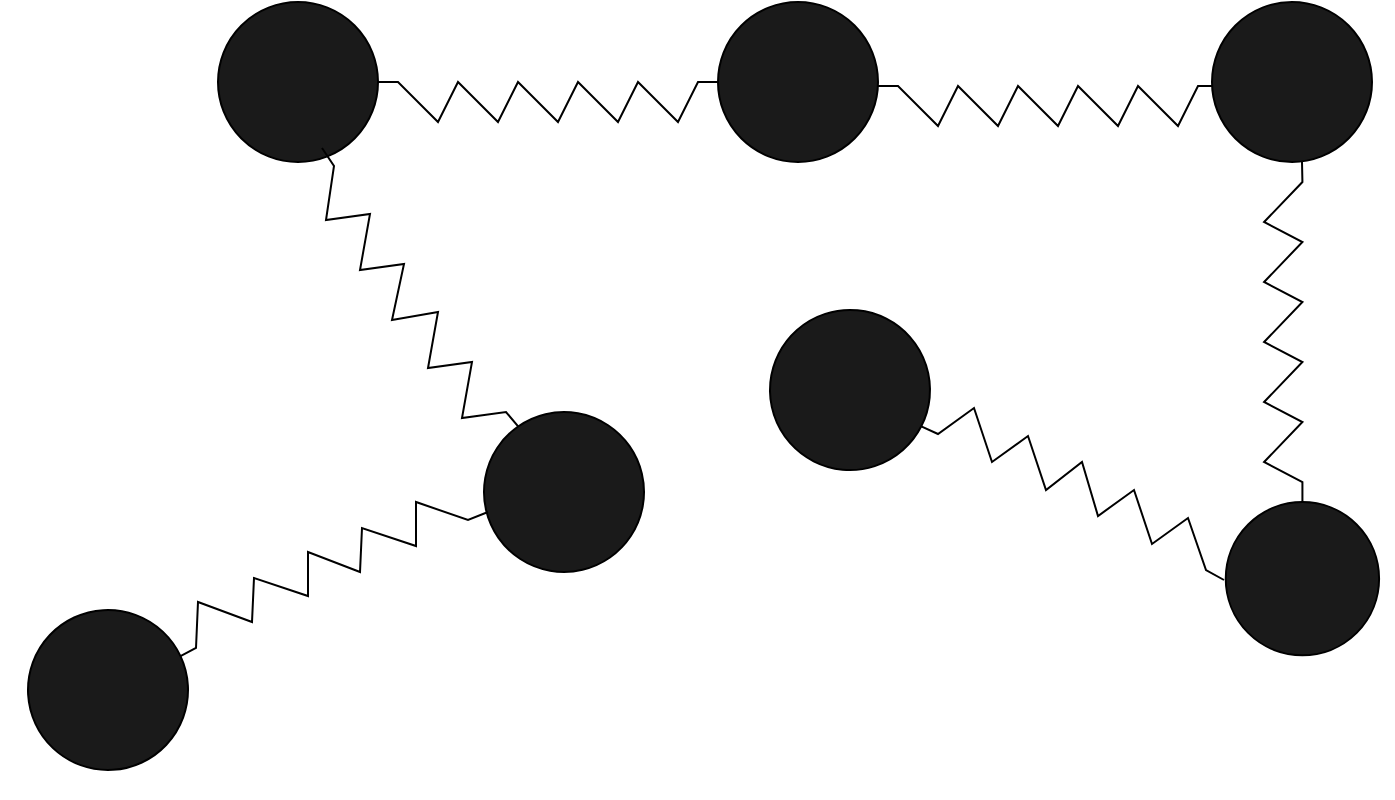 <mxfile version="21.0.2" type="github">
  <diagram name="第 1 页" id="wbc2AzxYjQq-KRa8-sPH">
    <mxGraphModel dx="1465" dy="348" grid="1" gridSize="10" guides="1" tooltips="1" connect="1" arrows="1" fold="1" page="1" pageScale="1" pageWidth="827" pageHeight="1169" math="0" shadow="0">
      <root>
        <mxCell id="0" />
        <mxCell id="1" parent="0" />
        <mxCell id="GyODVoqhVY_m9yzGAI7D-1" value="" style="ellipse;whiteSpace=wrap;html=1;aspect=fixed;fillColor=#1A1A1A;" vertex="1" parent="1">
          <mxGeometry x="13" y="140" width="80" height="80" as="geometry" />
        </mxCell>
        <mxCell id="GyODVoqhVY_m9yzGAI7D-4" value="" style="endArrow=none;html=1;rounded=0;exitX=1;exitY=0.5;exitDx=0;exitDy=0;entryX=0;entryY=0.5;entryDx=0;entryDy=0;" edge="1" parent="1">
          <mxGeometry width="50" height="50" relative="1" as="geometry">
            <mxPoint x="343" y="182" as="sourcePoint" />
            <mxPoint x="513" y="182" as="targetPoint" />
            <Array as="points">
              <mxPoint x="353" y="182" />
              <mxPoint x="373" y="202" />
              <mxPoint x="383" y="182" />
              <mxPoint x="403" y="202" />
              <mxPoint x="413" y="182" />
              <mxPoint x="433" y="202" />
              <mxPoint x="443" y="182" />
              <mxPoint x="463" y="202" />
              <mxPoint x="473" y="182" />
              <mxPoint x="493" y="202" />
              <mxPoint x="503" y="182" />
            </Array>
          </mxGeometry>
        </mxCell>
        <mxCell id="GyODVoqhVY_m9yzGAI7D-5" value="" style="ellipse;whiteSpace=wrap;html=1;aspect=fixed;fillColor=#1A1A1A;" vertex="1" parent="1">
          <mxGeometry x="510" y="140" width="80" height="80" as="geometry" />
        </mxCell>
        <mxCell id="GyODVoqhVY_m9yzGAI7D-8" value="" style="group" vertex="1" connectable="0" parent="1">
          <mxGeometry x="103" y="140" width="240" height="80" as="geometry" />
        </mxCell>
        <mxCell id="GyODVoqhVY_m9yzGAI7D-2" value="" style="ellipse;whiteSpace=wrap;html=1;aspect=fixed;fillColor=#1A1A1A;" vertex="1" parent="GyODVoqhVY_m9yzGAI7D-8">
          <mxGeometry x="160" width="80" height="80" as="geometry" />
        </mxCell>
        <mxCell id="GyODVoqhVY_m9yzGAI7D-3" value="" style="endArrow=none;html=1;rounded=0;exitX=1;exitY=0.5;exitDx=0;exitDy=0;entryX=0;entryY=0.5;entryDx=0;entryDy=0;" edge="1" parent="GyODVoqhVY_m9yzGAI7D-8" source="GyODVoqhVY_m9yzGAI7D-1" target="GyODVoqhVY_m9yzGAI7D-2">
          <mxGeometry width="50" height="50" relative="1" as="geometry">
            <mxPoint x="60" y="70" as="sourcePoint" />
            <mxPoint x="110" y="60" as="targetPoint" />
            <Array as="points">
              <mxPoint y="40" />
              <mxPoint x="20" y="60" />
              <mxPoint x="30" y="40" />
              <mxPoint x="50" y="60" />
              <mxPoint x="60" y="40" />
              <mxPoint x="80" y="60" />
              <mxPoint x="90" y="40" />
              <mxPoint x="110" y="60" />
              <mxPoint x="120" y="40" />
              <mxPoint x="140" y="60" />
              <mxPoint x="150" y="40" />
            </Array>
          </mxGeometry>
        </mxCell>
        <mxCell id="GyODVoqhVY_m9yzGAI7D-12" value="" style="group;rotation=90;" vertex="1" connectable="0" parent="1">
          <mxGeometry x="445" y="305" width="230" height="80" as="geometry" />
        </mxCell>
        <mxCell id="GyODVoqhVY_m9yzGAI7D-13" value="" style="ellipse;whiteSpace=wrap;html=1;aspect=fixed;fillColor=#1A1A1A;rotation=90;" vertex="1" parent="GyODVoqhVY_m9yzGAI7D-12">
          <mxGeometry x="71.875" y="85" width="76.667" height="76.667" as="geometry" />
        </mxCell>
        <mxCell id="GyODVoqhVY_m9yzGAI7D-14" value="" style="endArrow=none;html=1;rounded=0;entryX=0;entryY=0.5;entryDx=0;entryDy=0;" edge="1" parent="GyODVoqhVY_m9yzGAI7D-12" target="GyODVoqhVY_m9yzGAI7D-13">
          <mxGeometry width="50" height="50" relative="1" as="geometry">
            <mxPoint x="110.208" y="-75" as="sourcePoint" />
            <mxPoint x="91.042" y="35" as="targetPoint" />
            <Array as="points">
              <mxPoint x="110" y="-85" />
              <mxPoint x="110.208" y="-75" />
              <mxPoint x="91.042" y="-55" />
              <mxPoint x="110.208" y="-45" />
              <mxPoint x="91.042" y="-25" />
              <mxPoint x="110.208" y="-15" />
              <mxPoint x="91.042" y="5" />
              <mxPoint x="110.208" y="15" />
              <mxPoint x="91.042" y="35" />
              <mxPoint x="110.208" y="45" />
              <mxPoint x="91.042" y="65" />
              <mxPoint x="110.208" y="75" />
            </Array>
          </mxGeometry>
        </mxCell>
        <mxCell id="GyODVoqhVY_m9yzGAI7D-16" value="" style="group;rotation=-153;" vertex="1" connectable="0" parent="1">
          <mxGeometry x="280" y="330" width="240" height="80" as="geometry" />
        </mxCell>
        <mxCell id="GyODVoqhVY_m9yzGAI7D-17" value="" style="ellipse;whiteSpace=wrap;html=1;aspect=fixed;fillColor=#1A1A1A;rotation=-153;" vertex="1" parent="GyODVoqhVY_m9yzGAI7D-16">
          <mxGeometry x="9" y="-36" width="80" height="80" as="geometry" />
        </mxCell>
        <mxCell id="GyODVoqhVY_m9yzGAI7D-18" value="" style="endArrow=none;html=1;rounded=0;entryX=0;entryY=0.5;entryDx=0;entryDy=0;" edge="1" parent="GyODVoqhVY_m9yzGAI7D-16" target="GyODVoqhVY_m9yzGAI7D-17">
          <mxGeometry width="50" height="50" relative="1" as="geometry">
            <mxPoint x="236" y="99" as="sourcePoint" />
            <mxPoint x="138" y="27" as="targetPoint" />
            <Array as="points">
              <mxPoint x="227" y="94" />
              <mxPoint x="218" y="68" />
              <mxPoint x="200" y="81" />
              <mxPoint x="191" y="54" />
              <mxPoint x="173" y="67" />
              <mxPoint x="165" y="40" />
              <mxPoint x="147" y="54" />
              <mxPoint x="138" y="27" />
              <mxPoint x="120" y="40" />
              <mxPoint x="111" y="13" />
              <mxPoint x="93" y="26" />
            </Array>
          </mxGeometry>
        </mxCell>
        <mxCell id="GyODVoqhVY_m9yzGAI7D-19" value="" style="group;rotation=55;" vertex="1" connectable="0" parent="1">
          <mxGeometry x="20" y="280" width="240" height="80" as="geometry" />
        </mxCell>
        <mxCell id="GyODVoqhVY_m9yzGAI7D-20" value="" style="ellipse;whiteSpace=wrap;html=1;aspect=fixed;fillColor=#1A1A1A;rotation=55;" vertex="1" parent="GyODVoqhVY_m9yzGAI7D-19">
          <mxGeometry x="126" y="65" width="80" height="80" as="geometry" />
        </mxCell>
        <mxCell id="GyODVoqhVY_m9yzGAI7D-21" value="" style="endArrow=none;html=1;rounded=0;entryX=0;entryY=0.5;entryDx=0;entryDy=0;" edge="1" parent="GyODVoqhVY_m9yzGAI7D-19" target="GyODVoqhVY_m9yzGAI7D-20">
          <mxGeometry width="50" height="50" relative="1" as="geometry">
            <mxPoint x="45" y="-67" as="sourcePoint" />
            <mxPoint x="98" y="43" as="targetPoint" />
            <Array as="points">
              <mxPoint x="51" y="-58" />
              <mxPoint x="47" y="-31" />
              <mxPoint x="69" y="-34" />
              <mxPoint x="64" y="-6" />
              <mxPoint x="86" y="-9" />
              <mxPoint x="80" y="19" />
              <mxPoint x="103" y="15" />
              <mxPoint x="98" y="43" />
              <mxPoint x="120" y="40" />
              <mxPoint x="115" y="68" />
              <mxPoint x="137" y="65" />
            </Array>
          </mxGeometry>
        </mxCell>
        <mxCell id="GyODVoqhVY_m9yzGAI7D-23" value="" style="group;rotation=-205;" vertex="1" connectable="0" parent="1">
          <mxGeometry x="-90" y="410" width="240" height="80" as="geometry" />
        </mxCell>
        <mxCell id="GyODVoqhVY_m9yzGAI7D-24" value="" style="ellipse;whiteSpace=wrap;html=1;aspect=fixed;fillColor=#1A1A1A;rotation=-205;" vertex="1" parent="GyODVoqhVY_m9yzGAI7D-23">
          <mxGeometry x="8" y="34" width="80" height="80" as="geometry" />
        </mxCell>
        <mxCell id="GyODVoqhVY_m9yzGAI7D-25" value="" style="endArrow=none;html=1;rounded=0;entryX=0;entryY=0.5;entryDx=0;entryDy=0;" edge="1" parent="GyODVoqhVY_m9yzGAI7D-23" target="GyODVoqhVY_m9yzGAI7D-24">
          <mxGeometry width="50" height="50" relative="1" as="geometry">
            <mxPoint x="238" y="-15" as="sourcePoint" />
            <mxPoint x="121" y="18" as="targetPoint" />
            <Array as="points">
              <mxPoint x="228" y="-11" />
              <mxPoint x="202" y="-20" />
              <mxPoint x="202" y="2" />
              <mxPoint x="175" y="-7" />
              <mxPoint x="174" y="15" />
              <mxPoint x="148" y="5" />
              <mxPoint x="148" y="27" />
              <mxPoint x="121" y="18" />
              <mxPoint x="120" y="40" />
              <mxPoint x="93" y="30" />
              <mxPoint x="92" y="53" />
            </Array>
          </mxGeometry>
        </mxCell>
      </root>
    </mxGraphModel>
  </diagram>
</mxfile>
